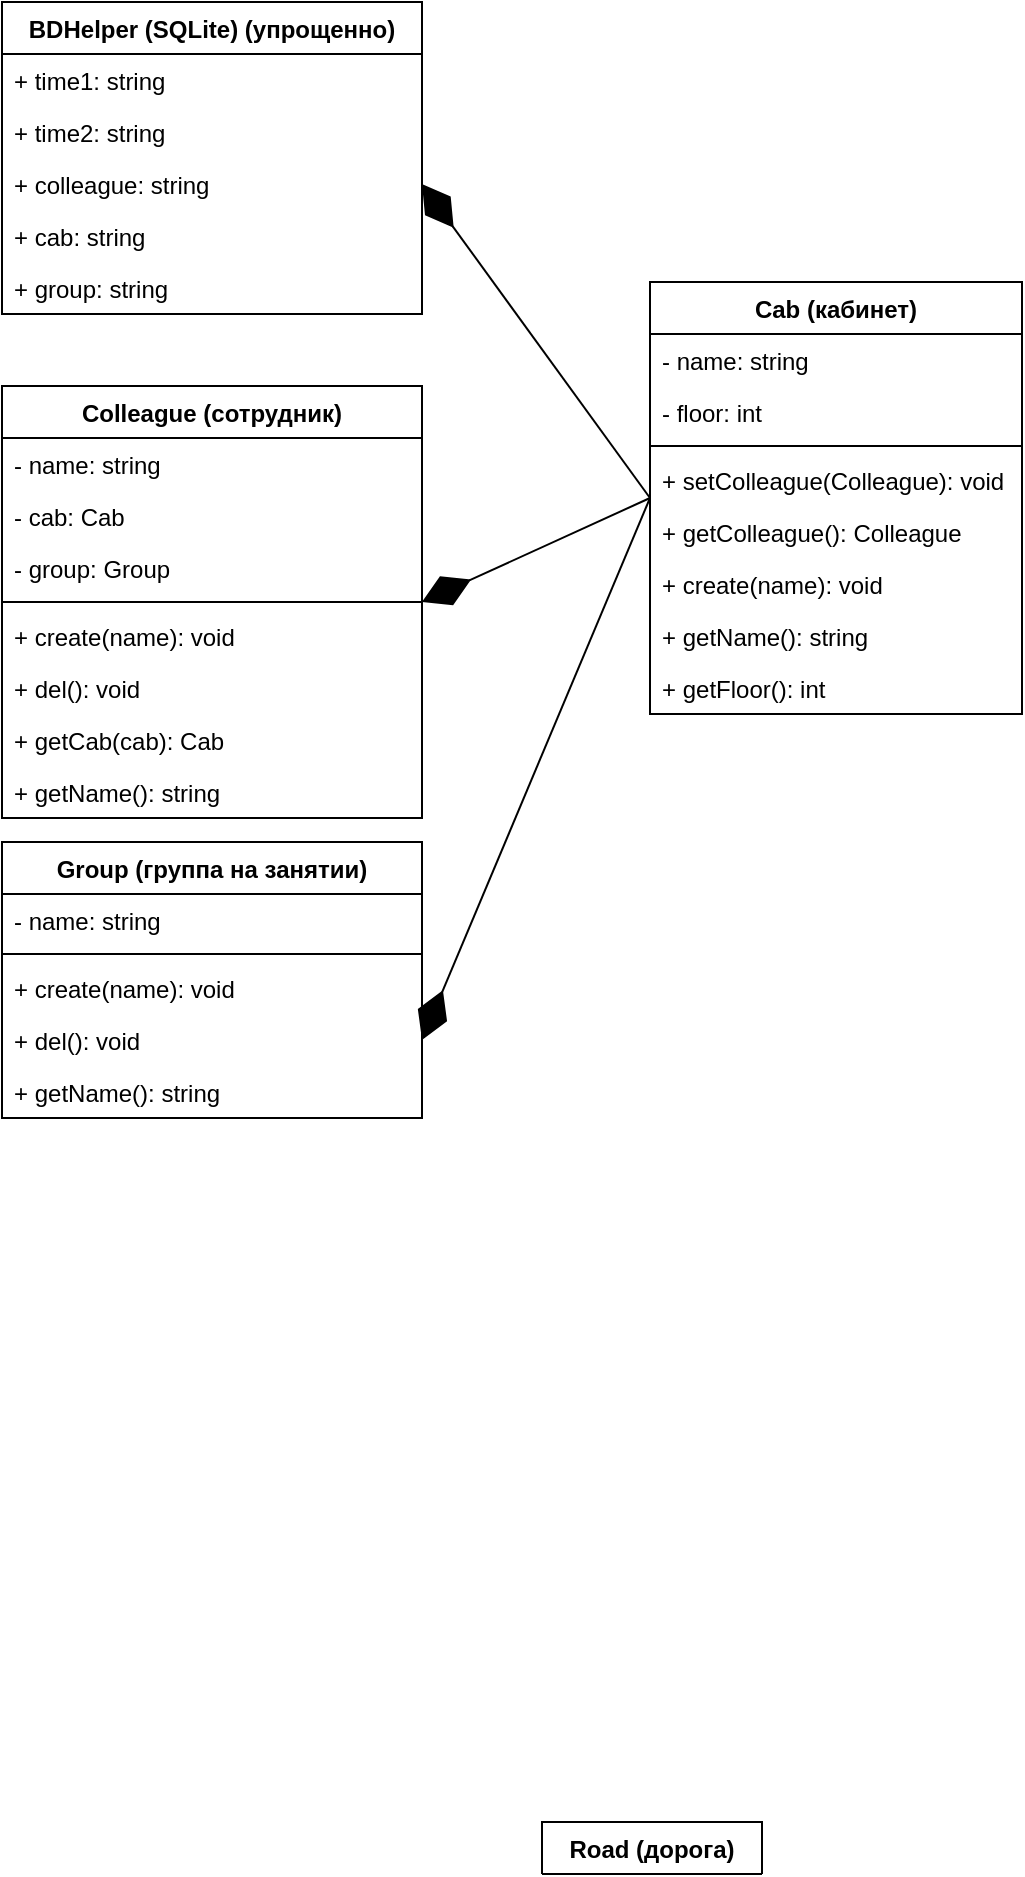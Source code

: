 <mxfile version="14.0.1" type="github"><diagram id="8ovHwVhdyWhW_kMG7eaO" name="Page-1"><mxGraphModel dx="1997" dy="563" grid="0" gridSize="10" guides="1" tooltips="1" connect="1" arrows="1" fold="1" page="0" pageScale="1" pageWidth="827" pageHeight="1169" math="0" shadow="0"><root><mxCell id="0"/><mxCell id="1" parent="0"/><mxCell id="InJJtsk8RXwde61mZ1hJ-58" value="Colleague (сотрудник)" style="swimlane;fontStyle=1;align=center;verticalAlign=top;childLayout=stackLayout;horizontal=1;startSize=26;horizontalStack=0;resizeParent=1;resizeParentMax=0;resizeLast=0;collapsible=1;marginBottom=0;" parent="1" vertex="1"><mxGeometry x="-630" y="202" width="210" height="216" as="geometry"><mxRectangle x="310" y="222" width="160" height="26" as="alternateBounds"/></mxGeometry></mxCell><mxCell id="InJJtsk8RXwde61mZ1hJ-59" value="- name: string" style="text;strokeColor=none;fillColor=none;align=left;verticalAlign=top;spacingLeft=4;spacingRight=4;overflow=hidden;rotatable=0;points=[[0,0.5],[1,0.5]];portConstraint=eastwest;" parent="InJJtsk8RXwde61mZ1hJ-58" vertex="1"><mxGeometry y="26" width="210" height="26" as="geometry"/></mxCell><mxCell id="InJJtsk8RXwde61mZ1hJ-60" value="- cab: Cab" style="text;strokeColor=none;fillColor=none;align=left;verticalAlign=top;spacingLeft=4;spacingRight=4;overflow=hidden;rotatable=0;points=[[0,0.5],[1,0.5]];portConstraint=eastwest;" parent="InJJtsk8RXwde61mZ1hJ-58" vertex="1"><mxGeometry y="52" width="210" height="26" as="geometry"/></mxCell><mxCell id="InJJtsk8RXwde61mZ1hJ-61" value="- group: Group" style="text;strokeColor=none;fillColor=none;align=left;verticalAlign=top;spacingLeft=4;spacingRight=4;overflow=hidden;rotatable=0;points=[[0,0.5],[1,0.5]];portConstraint=eastwest;" parent="InJJtsk8RXwde61mZ1hJ-58" vertex="1"><mxGeometry y="78" width="210" height="26" as="geometry"/></mxCell><mxCell id="InJJtsk8RXwde61mZ1hJ-62" value="" style="line;strokeWidth=1;fillColor=none;align=left;verticalAlign=middle;spacingTop=-1;spacingLeft=3;spacingRight=3;rotatable=0;labelPosition=right;points=[];portConstraint=eastwest;" parent="InJJtsk8RXwde61mZ1hJ-58" vertex="1"><mxGeometry y="104" width="210" height="8" as="geometry"/></mxCell><mxCell id="InJJtsk8RXwde61mZ1hJ-63" value="+ create(name): void" style="text;strokeColor=none;fillColor=none;align=left;verticalAlign=top;spacingLeft=4;spacingRight=4;overflow=hidden;rotatable=0;points=[[0,0.5],[1,0.5]];portConstraint=eastwest;" parent="InJJtsk8RXwde61mZ1hJ-58" vertex="1"><mxGeometry y="112" width="210" height="26" as="geometry"/></mxCell><mxCell id="InJJtsk8RXwde61mZ1hJ-64" value="+ del(): void" style="text;strokeColor=none;fillColor=none;align=left;verticalAlign=top;spacingLeft=4;spacingRight=4;overflow=hidden;rotatable=0;points=[[0,0.5],[1,0.5]];portConstraint=eastwest;" parent="InJJtsk8RXwde61mZ1hJ-58" vertex="1"><mxGeometry y="138" width="210" height="26" as="geometry"/></mxCell><mxCell id="InJJtsk8RXwde61mZ1hJ-65" value="+ getCab(cab): Cab" style="text;strokeColor=none;fillColor=none;align=left;verticalAlign=top;spacingLeft=4;spacingRight=4;overflow=hidden;rotatable=0;points=[[0,0.5],[1,0.5]];portConstraint=eastwest;" parent="InJJtsk8RXwde61mZ1hJ-58" vertex="1"><mxGeometry y="164" width="210" height="26" as="geometry"/></mxCell><mxCell id="InJJtsk8RXwde61mZ1hJ-66" value="+ getName(): string" style="text;strokeColor=none;fillColor=none;align=left;verticalAlign=top;spacingLeft=4;spacingRight=4;overflow=hidden;rotatable=0;points=[[0,0.5],[1,0.5]];portConstraint=eastwest;" parent="InJJtsk8RXwde61mZ1hJ-58" vertex="1"><mxGeometry y="190" width="210" height="26" as="geometry"/></mxCell><mxCell id="InJJtsk8RXwde61mZ1hJ-68" value="Cab (кабинет)" style="swimlane;fontStyle=1;align=center;verticalAlign=top;childLayout=stackLayout;horizontal=1;startSize=26;horizontalStack=0;resizeParent=1;resizeParentMax=0;resizeLast=0;collapsible=1;marginBottom=0;" parent="1" vertex="1"><mxGeometry x="-306" y="150" width="186" height="216" as="geometry"><mxRectangle x="634" y="170" width="110" height="26" as="alternateBounds"/></mxGeometry></mxCell><mxCell id="InJJtsk8RXwde61mZ1hJ-69" value="- name: string" style="text;strokeColor=none;fillColor=none;align=left;verticalAlign=top;spacingLeft=4;spacingRight=4;overflow=hidden;rotatable=0;points=[[0,0.5],[1,0.5]];portConstraint=eastwest;" parent="InJJtsk8RXwde61mZ1hJ-68" vertex="1"><mxGeometry y="26" width="186" height="26" as="geometry"/></mxCell><mxCell id="InJJtsk8RXwde61mZ1hJ-70" value="- floor: int" style="text;strokeColor=none;fillColor=none;align=left;verticalAlign=top;spacingLeft=4;spacingRight=4;overflow=hidden;rotatable=0;points=[[0,0.5],[1,0.5]];portConstraint=eastwest;" parent="InJJtsk8RXwde61mZ1hJ-68" vertex="1"><mxGeometry y="52" width="186" height="26" as="geometry"/></mxCell><mxCell id="InJJtsk8RXwde61mZ1hJ-71" value="" style="line;strokeWidth=1;fillColor=none;align=left;verticalAlign=middle;spacingTop=-1;spacingLeft=3;spacingRight=3;rotatable=0;labelPosition=right;points=[];portConstraint=eastwest;" parent="InJJtsk8RXwde61mZ1hJ-68" vertex="1"><mxGeometry y="78" width="186" height="8" as="geometry"/></mxCell><mxCell id="InJJtsk8RXwde61mZ1hJ-72" value="+ setColleague(Colleague): void" style="text;strokeColor=none;fillColor=none;align=left;verticalAlign=top;spacingLeft=4;spacingRight=4;overflow=hidden;rotatable=0;points=[[0,0.5],[1,0.5]];portConstraint=eastwest;" parent="InJJtsk8RXwde61mZ1hJ-68" vertex="1"><mxGeometry y="86" width="186" height="26" as="geometry"/></mxCell><mxCell id="InJJtsk8RXwde61mZ1hJ-73" value="+ getColleague(): Colleague" style="text;strokeColor=none;fillColor=none;align=left;verticalAlign=top;spacingLeft=4;spacingRight=4;overflow=hidden;rotatable=0;points=[[0,0.5],[1,0.5]];portConstraint=eastwest;" parent="InJJtsk8RXwde61mZ1hJ-68" vertex="1"><mxGeometry y="112" width="186" height="26" as="geometry"/></mxCell><mxCell id="InJJtsk8RXwde61mZ1hJ-74" value="+ create(name): void" style="text;strokeColor=none;fillColor=none;align=left;verticalAlign=top;spacingLeft=4;spacingRight=4;overflow=hidden;rotatable=0;points=[[0,0.5],[1,0.5]];portConstraint=eastwest;" parent="InJJtsk8RXwde61mZ1hJ-68" vertex="1"><mxGeometry y="138" width="186" height="26" as="geometry"/></mxCell><mxCell id="InJJtsk8RXwde61mZ1hJ-75" value="+ getName(): string" style="text;strokeColor=none;fillColor=none;align=left;verticalAlign=top;spacingLeft=4;spacingRight=4;overflow=hidden;rotatable=0;points=[[0,0.5],[1,0.5]];portConstraint=eastwest;" parent="InJJtsk8RXwde61mZ1hJ-68" vertex="1"><mxGeometry y="164" width="186" height="26" as="geometry"/></mxCell><mxCell id="InJJtsk8RXwde61mZ1hJ-76" value="+ getFloor(): int" style="text;strokeColor=none;fillColor=none;align=left;verticalAlign=top;spacingLeft=4;spacingRight=4;overflow=hidden;rotatable=0;points=[[0,0.5],[1,0.5]];portConstraint=eastwest;" parent="InJJtsk8RXwde61mZ1hJ-68" vertex="1"><mxGeometry y="190" width="186" height="26" as="geometry"/></mxCell><mxCell id="InJJtsk8RXwde61mZ1hJ-77" value="Road (дорога)" style="swimlane;fontStyle=1;align=center;verticalAlign=top;childLayout=stackLayout;horizontal=1;startSize=26;horizontalStack=0;resizeParent=1;resizeParentMax=0;resizeLast=0;collapsible=1;marginBottom=0;" parent="1" vertex="1" collapsed="1"><mxGeometry x="-360" y="920" width="110" height="26" as="geometry"><mxRectangle x="20" y="280" width="160" height="346" as="alternateBounds"/></mxGeometry></mxCell><mxCell id="InJJtsk8RXwde61mZ1hJ-78" value="ToFloor" style="text;strokeColor=none;fillColor=none;align=left;verticalAlign=top;spacingLeft=4;spacingRight=4;overflow=hidden;rotatable=0;points=[[0,0.5],[1,0.5]];portConstraint=eastwest;" parent="InJJtsk8RXwde61mZ1hJ-77" vertex="1"><mxGeometry y="26" width="110" height="26" as="geometry"/></mxCell><mxCell id="InJJtsk8RXwde61mZ1hJ-79" value="floor" style="text;strokeColor=none;fillColor=none;align=left;verticalAlign=top;spacingLeft=4;spacingRight=4;overflow=hidden;rotatable=0;points=[[0,0.5],[1,0.5]];portConstraint=eastwest;" parent="InJJtsk8RXwde61mZ1hJ-77" vertex="1"><mxGeometry y="52" width="110" height="26" as="geometry"/></mxCell><mxCell id="InJJtsk8RXwde61mZ1hJ-80" value="value" style="text;strokeColor=none;fillColor=none;align=left;verticalAlign=top;spacingLeft=4;spacingRight=4;overflow=hidden;rotatable=0;points=[[0,0.5],[1,0.5]];portConstraint=eastwest;" parent="InJJtsk8RXwde61mZ1hJ-77" vertex="1"><mxGeometry y="78" width="110" height="26" as="geometry"/></mxCell><mxCell id="InJJtsk8RXwde61mZ1hJ-81" value="" style="line;strokeWidth=1;fillColor=none;align=left;verticalAlign=middle;spacingTop=-1;spacingLeft=3;spacingRight=3;rotatable=0;labelPosition=right;points=[];portConstraint=eastwest;" parent="InJJtsk8RXwde61mZ1hJ-77" vertex="1"><mxGeometry y="104" width="110" height="8" as="geometry"/></mxCell><mxCell id="InJJtsk8RXwde61mZ1hJ-82" value="create()" style="text;strokeColor=none;fillColor=none;align=left;verticalAlign=top;spacingLeft=4;spacingRight=4;overflow=hidden;rotatable=0;points=[[0,0.5],[1,0.5]];portConstraint=eastwest;" parent="InJJtsk8RXwde61mZ1hJ-77" vertex="1"><mxGeometry y="112" width="110" height="26" as="geometry"/></mxCell><mxCell id="InJJtsk8RXwde61mZ1hJ-83" value="del()" style="text;strokeColor=none;fillColor=none;align=left;verticalAlign=top;spacingLeft=4;spacingRight=4;overflow=hidden;rotatable=0;points=[[0,0.5],[1,0.5]];portConstraint=eastwest;" parent="InJJtsk8RXwde61mZ1hJ-77" vertex="1"><mxGeometry y="138" width="110" height="26" as="geometry"/></mxCell><mxCell id="InJJtsk8RXwde61mZ1hJ-84" value="getCab()" style="text;strokeColor=none;fillColor=none;align=left;verticalAlign=top;spacingLeft=4;spacingRight=4;overflow=hidden;rotatable=0;points=[[0,0.5],[1,0.5]];portConstraint=eastwest;" parent="InJJtsk8RXwde61mZ1hJ-77" vertex="1"><mxGeometry y="164" width="110" height="26" as="geometry"/></mxCell><mxCell id="InJJtsk8RXwde61mZ1hJ-85" value="setFloor(int)" style="text;strokeColor=none;fillColor=none;align=left;verticalAlign=top;spacingLeft=4;spacingRight=4;overflow=hidden;rotatable=0;points=[[0,0.5],[1,0.5]];portConstraint=eastwest;" parent="InJJtsk8RXwde61mZ1hJ-77" vertex="1"><mxGeometry y="190" width="110" height="26" as="geometry"/></mxCell><mxCell id="InJJtsk8RXwde61mZ1hJ-86" value="getFloor()" style="text;strokeColor=none;fillColor=none;align=left;verticalAlign=top;spacingLeft=4;spacingRight=4;overflow=hidden;rotatable=0;points=[[0,0.5],[1,0.5]];portConstraint=eastwest;" parent="InJJtsk8RXwde61mZ1hJ-77" vertex="1"><mxGeometry y="216" width="110" height="26" as="geometry"/></mxCell><mxCell id="InJJtsk8RXwde61mZ1hJ-87" value="setToFloor(int)" style="text;strokeColor=none;fillColor=none;align=left;verticalAlign=top;spacingLeft=4;spacingRight=4;overflow=hidden;rotatable=0;points=[[0,0.5],[1,0.5]];portConstraint=eastwest;" parent="InJJtsk8RXwde61mZ1hJ-77" vertex="1"><mxGeometry y="242" width="110" height="26" as="geometry"/></mxCell><mxCell id="InJJtsk8RXwde61mZ1hJ-88" value="getToFloor()" style="text;strokeColor=none;fillColor=none;align=left;verticalAlign=top;spacingLeft=4;spacingRight=4;overflow=hidden;rotatable=0;points=[[0,0.5],[1,0.5]];portConstraint=eastwest;" parent="InJJtsk8RXwde61mZ1hJ-77" vertex="1"><mxGeometry y="268" width="110" height="26" as="geometry"/></mxCell><mxCell id="InJJtsk8RXwde61mZ1hJ-89" value="setValue(int)" style="text;strokeColor=none;fillColor=none;align=left;verticalAlign=top;spacingLeft=4;spacingRight=4;overflow=hidden;rotatable=0;points=[[0,0.5],[1,0.5]];portConstraint=eastwest;" parent="InJJtsk8RXwde61mZ1hJ-77" vertex="1"><mxGeometry y="294" width="110" height="26" as="geometry"/></mxCell><mxCell id="InJJtsk8RXwde61mZ1hJ-90" value="getValue()" style="text;strokeColor=none;fillColor=none;align=left;verticalAlign=top;spacingLeft=4;spacingRight=4;overflow=hidden;rotatable=0;points=[[0,0.5],[1,0.5]];portConstraint=eastwest;" parent="InJJtsk8RXwde61mZ1hJ-77" vertex="1"><mxGeometry y="320" width="110" height="26" as="geometry"/></mxCell><mxCell id="InJJtsk8RXwde61mZ1hJ-91" value="Group (группа на занятии)" style="swimlane;fontStyle=1;align=center;verticalAlign=top;childLayout=stackLayout;horizontal=1;startSize=26;horizontalStack=0;resizeParent=1;resizeParentMax=0;resizeLast=0;collapsible=1;marginBottom=0;" parent="1" vertex="1"><mxGeometry x="-630" y="430" width="210" height="138" as="geometry"><mxRectangle x="335" y="540" width="160" height="26" as="alternateBounds"/></mxGeometry></mxCell><mxCell id="InJJtsk8RXwde61mZ1hJ-92" value="- name: string" style="text;strokeColor=none;fillColor=none;align=left;verticalAlign=top;spacingLeft=4;spacingRight=4;overflow=hidden;rotatable=0;points=[[0,0.5],[1,0.5]];portConstraint=eastwest;" parent="InJJtsk8RXwde61mZ1hJ-91" vertex="1"><mxGeometry y="26" width="210" height="26" as="geometry"/></mxCell><mxCell id="InJJtsk8RXwde61mZ1hJ-93" value="" style="line;strokeWidth=1;fillColor=none;align=left;verticalAlign=middle;spacingTop=-1;spacingLeft=3;spacingRight=3;rotatable=0;labelPosition=right;points=[];portConstraint=eastwest;" parent="InJJtsk8RXwde61mZ1hJ-91" vertex="1"><mxGeometry y="52" width="210" height="8" as="geometry"/></mxCell><mxCell id="InJJtsk8RXwde61mZ1hJ-94" value="+ create(name): void" style="text;strokeColor=none;fillColor=none;align=left;verticalAlign=top;spacingLeft=4;spacingRight=4;overflow=hidden;rotatable=0;points=[[0,0.5],[1,0.5]];portConstraint=eastwest;" parent="InJJtsk8RXwde61mZ1hJ-91" vertex="1"><mxGeometry y="60" width="210" height="26" as="geometry"/></mxCell><mxCell id="InJJtsk8RXwde61mZ1hJ-95" value="+ del(): void" style="text;strokeColor=none;fillColor=none;align=left;verticalAlign=top;spacingLeft=4;spacingRight=4;overflow=hidden;rotatable=0;points=[[0,0.5],[1,0.5]];portConstraint=eastwest;" parent="InJJtsk8RXwde61mZ1hJ-91" vertex="1"><mxGeometry y="86" width="210" height="26" as="geometry"/></mxCell><mxCell id="InJJtsk8RXwde61mZ1hJ-96" value="+ getName(): string" style="text;strokeColor=none;fillColor=none;align=left;verticalAlign=top;spacingLeft=4;spacingRight=4;overflow=hidden;rotatable=0;points=[[0,0.5],[1,0.5]];portConstraint=eastwest;" parent="InJJtsk8RXwde61mZ1hJ-91" vertex="1"><mxGeometry y="112" width="210" height="26" as="geometry"/></mxCell><mxCell id="InJJtsk8RXwde61mZ1hJ-97" value="" style="endArrow=diamondThin;endFill=1;endSize=24;html=1;exitX=0;exitY=0.5;exitDx=0;exitDy=0;entryX=1;entryY=0.5;entryDx=0;entryDy=0;" parent="1" source="InJJtsk8RXwde61mZ1hJ-68" target="InJJtsk8RXwde61mZ1hJ-58" edge="1"><mxGeometry width="160" relative="1" as="geometry"><mxPoint x="-420" y="220" as="sourcePoint"/><mxPoint x="-260" y="220" as="targetPoint"/></mxGeometry></mxCell><mxCell id="InJJtsk8RXwde61mZ1hJ-98" value="BDHelper (SQLite) (упрощенно)" style="swimlane;fontStyle=1;align=center;verticalAlign=top;childLayout=stackLayout;horizontal=1;startSize=26;horizontalStack=0;resizeParent=1;resizeParentMax=0;resizeLast=0;collapsible=1;marginBottom=0;" parent="1" vertex="1"><mxGeometry x="-630" y="10" width="210" height="156" as="geometry"><mxRectangle y="250" width="160" height="26" as="alternateBounds"/></mxGeometry></mxCell><mxCell id="InJJtsk8RXwde61mZ1hJ-99" value="+ time1: string" style="text;strokeColor=none;fillColor=none;align=left;verticalAlign=top;spacingLeft=4;spacingRight=4;overflow=hidden;rotatable=0;points=[[0,0.5],[1,0.5]];portConstraint=eastwest;" parent="InJJtsk8RXwde61mZ1hJ-98" vertex="1"><mxGeometry y="26" width="210" height="26" as="geometry"/></mxCell><mxCell id="InJJtsk8RXwde61mZ1hJ-100" value="+ time2: string" style="text;strokeColor=none;fillColor=none;align=left;verticalAlign=top;spacingLeft=4;spacingRight=4;overflow=hidden;rotatable=0;points=[[0,0.5],[1,0.5]];portConstraint=eastwest;" parent="InJJtsk8RXwde61mZ1hJ-98" vertex="1"><mxGeometry y="52" width="210" height="26" as="geometry"/></mxCell><mxCell id="InJJtsk8RXwde61mZ1hJ-101" value="+ colleague: string" style="text;strokeColor=none;fillColor=none;align=left;verticalAlign=top;spacingLeft=4;spacingRight=4;overflow=hidden;rotatable=0;points=[[0,0.5],[1,0.5]];portConstraint=eastwest;" parent="InJJtsk8RXwde61mZ1hJ-98" vertex="1"><mxGeometry y="78" width="210" height="26" as="geometry"/></mxCell><mxCell id="InJJtsk8RXwde61mZ1hJ-102" value="+ cab: string" style="text;strokeColor=none;fillColor=none;align=left;verticalAlign=top;spacingLeft=4;spacingRight=4;overflow=hidden;rotatable=0;points=[[0,0.5],[1,0.5]];portConstraint=eastwest;" parent="InJJtsk8RXwde61mZ1hJ-98" vertex="1"><mxGeometry y="104" width="210" height="26" as="geometry"/></mxCell><mxCell id="InJJtsk8RXwde61mZ1hJ-103" value="+ group: string" style="text;strokeColor=none;fillColor=none;align=left;verticalAlign=top;spacingLeft=4;spacingRight=4;overflow=hidden;rotatable=0;points=[[0,0.5],[1,0.5]];portConstraint=eastwest;" parent="InJJtsk8RXwde61mZ1hJ-98" vertex="1"><mxGeometry y="130" width="210" height="26" as="geometry"/></mxCell><mxCell id="InJJtsk8RXwde61mZ1hJ-113" value="" style="endArrow=diamondThin;endFill=1;endSize=24;html=1;entryX=1;entryY=0.5;entryDx=0;entryDy=0;exitX=0;exitY=0.5;exitDx=0;exitDy=0;" parent="1" source="InJJtsk8RXwde61mZ1hJ-68" target="InJJtsk8RXwde61mZ1hJ-101" edge="1"><mxGeometry width="160" relative="1" as="geometry"><mxPoint x="-330" y="220" as="sourcePoint"/><mxPoint x="-320" y="86" as="targetPoint"/></mxGeometry></mxCell><mxCell id="InJJtsk8RXwde61mZ1hJ-114" value="" style="endArrow=diamondThin;endFill=1;endSize=24;html=1;entryX=1;entryY=0.5;entryDx=0;entryDy=0;exitX=0;exitY=0.5;exitDx=0;exitDy=0;" parent="1" source="InJJtsk8RXwde61mZ1hJ-68" target="InJJtsk8RXwde61mZ1hJ-95" edge="1"><mxGeometry width="160" relative="1" as="geometry"><mxPoint x="-330" y="310" as="sourcePoint"/><mxPoint x="-350" y="526" as="targetPoint"/></mxGeometry></mxCell></root></mxGraphModel></diagram></mxfile>